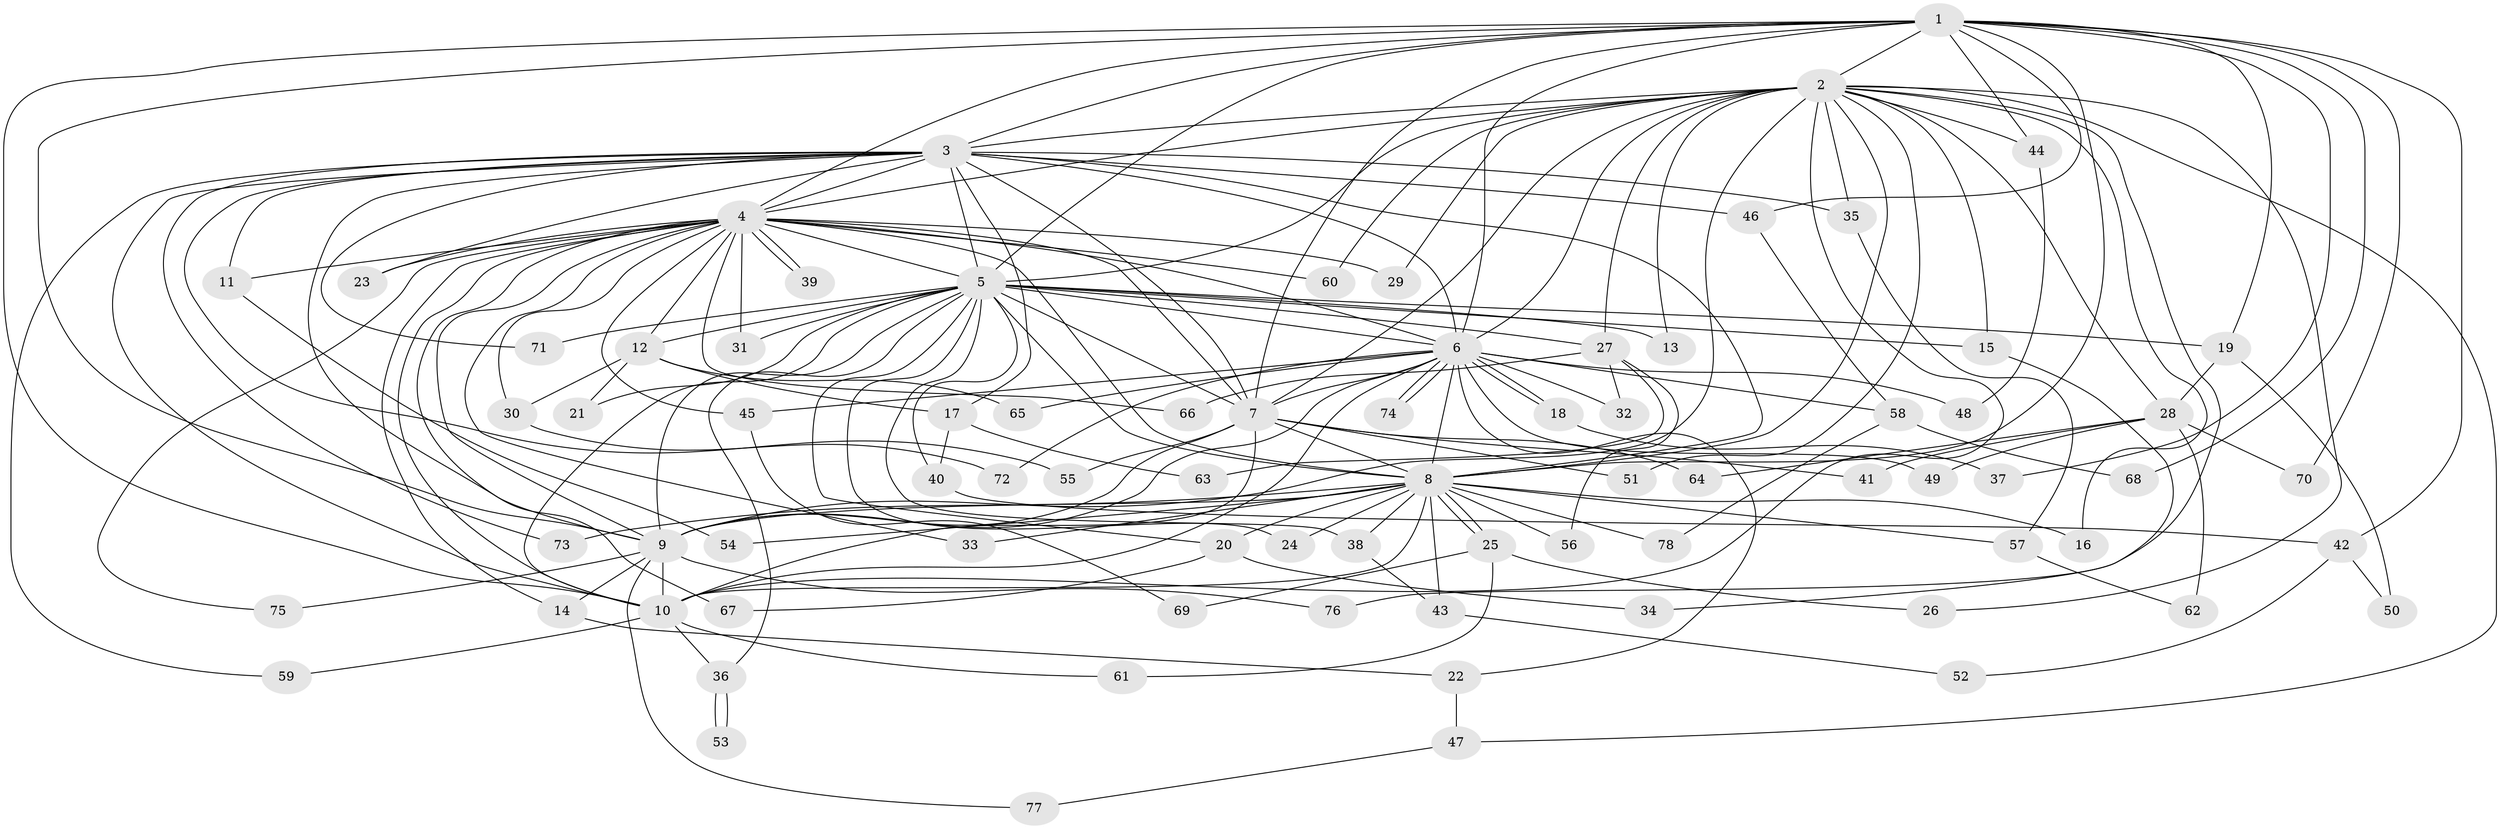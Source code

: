 // coarse degree distribution, {22: 0.043478260869565216, 3: 0.08695652173913043, 4: 0.043478260869565216, 1: 0.43478260869565216, 2: 0.391304347826087}
// Generated by graph-tools (version 1.1) at 2025/17/03/04/25 18:17:32]
// undirected, 78 vertices, 181 edges
graph export_dot {
graph [start="1"]
  node [color=gray90,style=filled];
  1;
  2;
  3;
  4;
  5;
  6;
  7;
  8;
  9;
  10;
  11;
  12;
  13;
  14;
  15;
  16;
  17;
  18;
  19;
  20;
  21;
  22;
  23;
  24;
  25;
  26;
  27;
  28;
  29;
  30;
  31;
  32;
  33;
  34;
  35;
  36;
  37;
  38;
  39;
  40;
  41;
  42;
  43;
  44;
  45;
  46;
  47;
  48;
  49;
  50;
  51;
  52;
  53;
  54;
  55;
  56;
  57;
  58;
  59;
  60;
  61;
  62;
  63;
  64;
  65;
  66;
  67;
  68;
  69;
  70;
  71;
  72;
  73;
  74;
  75;
  76;
  77;
  78;
  1 -- 2;
  1 -- 3;
  1 -- 4;
  1 -- 5;
  1 -- 6;
  1 -- 7;
  1 -- 8;
  1 -- 9;
  1 -- 10;
  1 -- 19;
  1 -- 37;
  1 -- 42;
  1 -- 44;
  1 -- 46;
  1 -- 68;
  1 -- 70;
  2 -- 3;
  2 -- 4;
  2 -- 5;
  2 -- 6;
  2 -- 7;
  2 -- 8;
  2 -- 9;
  2 -- 10;
  2 -- 13;
  2 -- 15;
  2 -- 16;
  2 -- 26;
  2 -- 27;
  2 -- 28;
  2 -- 29;
  2 -- 35;
  2 -- 44;
  2 -- 47;
  2 -- 51;
  2 -- 60;
  2 -- 76;
  3 -- 4;
  3 -- 5;
  3 -- 6;
  3 -- 7;
  3 -- 8;
  3 -- 9;
  3 -- 10;
  3 -- 11;
  3 -- 17;
  3 -- 23;
  3 -- 35;
  3 -- 46;
  3 -- 55;
  3 -- 59;
  3 -- 71;
  3 -- 73;
  4 -- 5;
  4 -- 6;
  4 -- 7;
  4 -- 8;
  4 -- 9;
  4 -- 10;
  4 -- 11;
  4 -- 12;
  4 -- 14;
  4 -- 23;
  4 -- 29;
  4 -- 30;
  4 -- 31;
  4 -- 33;
  4 -- 39;
  4 -- 39;
  4 -- 45;
  4 -- 60;
  4 -- 66;
  4 -- 67;
  4 -- 75;
  5 -- 6;
  5 -- 7;
  5 -- 8;
  5 -- 9;
  5 -- 10;
  5 -- 12;
  5 -- 13;
  5 -- 15;
  5 -- 19;
  5 -- 20;
  5 -- 21;
  5 -- 24;
  5 -- 27;
  5 -- 31;
  5 -- 36;
  5 -- 38;
  5 -- 40;
  5 -- 71;
  6 -- 7;
  6 -- 8;
  6 -- 9;
  6 -- 10;
  6 -- 18;
  6 -- 18;
  6 -- 22;
  6 -- 32;
  6 -- 45;
  6 -- 48;
  6 -- 49;
  6 -- 58;
  6 -- 65;
  6 -- 72;
  6 -- 74;
  6 -- 74;
  7 -- 8;
  7 -- 9;
  7 -- 10;
  7 -- 41;
  7 -- 51;
  7 -- 55;
  7 -- 64;
  8 -- 9;
  8 -- 10;
  8 -- 16;
  8 -- 20;
  8 -- 24;
  8 -- 25;
  8 -- 25;
  8 -- 33;
  8 -- 38;
  8 -- 43;
  8 -- 54;
  8 -- 56;
  8 -- 57;
  8 -- 73;
  8 -- 78;
  9 -- 10;
  9 -- 14;
  9 -- 75;
  9 -- 76;
  9 -- 77;
  10 -- 36;
  10 -- 59;
  10 -- 61;
  11 -- 54;
  12 -- 17;
  12 -- 21;
  12 -- 30;
  12 -- 65;
  14 -- 22;
  15 -- 34;
  17 -- 40;
  17 -- 63;
  18 -- 37;
  19 -- 28;
  19 -- 50;
  20 -- 34;
  20 -- 67;
  22 -- 47;
  25 -- 26;
  25 -- 61;
  25 -- 69;
  27 -- 32;
  27 -- 56;
  27 -- 63;
  27 -- 66;
  28 -- 41;
  28 -- 49;
  28 -- 62;
  28 -- 64;
  28 -- 70;
  30 -- 72;
  35 -- 57;
  36 -- 53;
  36 -- 53;
  38 -- 43;
  40 -- 42;
  42 -- 50;
  42 -- 52;
  43 -- 52;
  44 -- 48;
  45 -- 69;
  46 -- 58;
  47 -- 77;
  57 -- 62;
  58 -- 68;
  58 -- 78;
}
